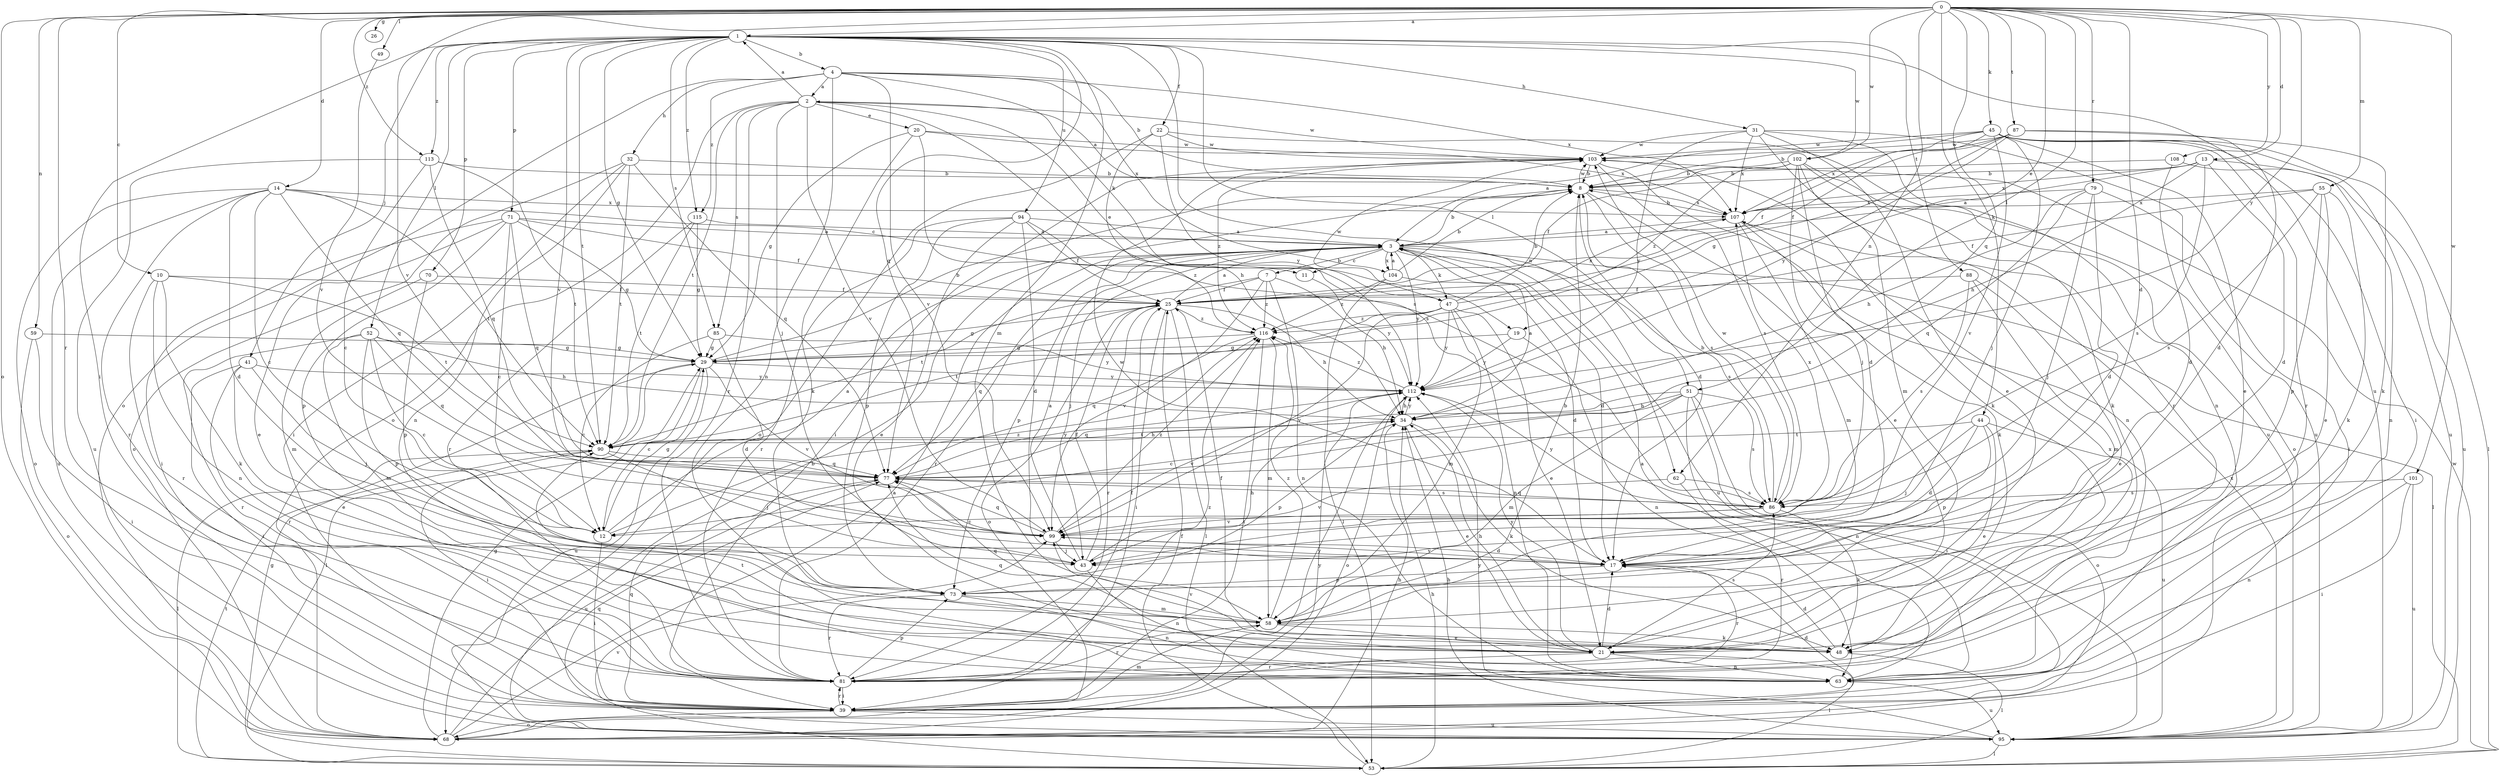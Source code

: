 strict digraph  {
0;
1;
2;
3;
4;
7;
8;
10;
11;
12;
13;
14;
17;
19;
20;
21;
22;
25;
26;
29;
31;
32;
34;
39;
41;
43;
44;
45;
47;
48;
49;
51;
52;
53;
55;
58;
59;
62;
63;
68;
70;
71;
73;
77;
79;
81;
85;
86;
87;
88;
90;
94;
95;
99;
101;
102;
103;
104;
107;
108;
112;
113;
115;
116;
0 -> 1  [label=a];
0 -> 10  [label=c];
0 -> 13  [label=d];
0 -> 14  [label=d];
0 -> 17  [label=d];
0 -> 19  [label=e];
0 -> 26  [label=g];
0 -> 44  [label=k];
0 -> 45  [label=k];
0 -> 49  [label=l];
0 -> 51  [label=l];
0 -> 55  [label=m];
0 -> 59  [label=n];
0 -> 62  [label=n];
0 -> 68  [label=o];
0 -> 77  [label=q];
0 -> 79  [label=r];
0 -> 81  [label=r];
0 -> 87  [label=t];
0 -> 99  [label=v];
0 -> 101  [label=w];
0 -> 102  [label=w];
0 -> 108  [label=y];
0 -> 112  [label=y];
0 -> 113  [label=z];
1 -> 4  [label=b];
1 -> 22  [label=f];
1 -> 29  [label=g];
1 -> 31  [label=h];
1 -> 39  [label=i];
1 -> 41  [label=j];
1 -> 51  [label=l];
1 -> 52  [label=l];
1 -> 58  [label=m];
1 -> 62  [label=n];
1 -> 70  [label=p];
1 -> 71  [label=p];
1 -> 77  [label=q];
1 -> 85  [label=s];
1 -> 88  [label=t];
1 -> 90  [label=t];
1 -> 94  [label=u];
1 -> 95  [label=u];
1 -> 99  [label=v];
1 -> 102  [label=w];
1 -> 113  [label=z];
1 -> 115  [label=z];
2 -> 1  [label=a];
2 -> 19  [label=e];
2 -> 20  [label=e];
2 -> 43  [label=j];
2 -> 68  [label=o];
2 -> 81  [label=r];
2 -> 85  [label=s];
2 -> 86  [label=s];
2 -> 90  [label=t];
2 -> 99  [label=v];
2 -> 103  [label=w];
3 -> 7  [label=b];
3 -> 8  [label=b];
3 -> 11  [label=c];
3 -> 17  [label=d];
3 -> 43  [label=j];
3 -> 47  [label=k];
3 -> 53  [label=l];
3 -> 73  [label=p];
3 -> 81  [label=r];
3 -> 86  [label=s];
3 -> 95  [label=u];
3 -> 104  [label=x];
3 -> 112  [label=y];
4 -> 2  [label=a];
4 -> 8  [label=b];
4 -> 32  [label=h];
4 -> 47  [label=k];
4 -> 63  [label=n];
4 -> 68  [label=o];
4 -> 99  [label=v];
4 -> 104  [label=x];
4 -> 107  [label=x];
4 -> 115  [label=z];
7 -> 25  [label=f];
7 -> 34  [label=h];
7 -> 63  [label=n];
7 -> 90  [label=t];
7 -> 99  [label=v];
7 -> 116  [label=z];
8 -> 2  [label=a];
8 -> 17  [label=d];
8 -> 21  [label=e];
8 -> 86  [label=s];
8 -> 103  [label=w];
8 -> 107  [label=x];
10 -> 25  [label=f];
10 -> 48  [label=k];
10 -> 63  [label=n];
10 -> 81  [label=r];
10 -> 90  [label=t];
11 -> 112  [label=y];
12 -> 3  [label=a];
12 -> 29  [label=g];
12 -> 39  [label=i];
12 -> 116  [label=z];
13 -> 3  [label=a];
13 -> 8  [label=b];
13 -> 17  [label=d];
13 -> 34  [label=h];
13 -> 63  [label=n];
13 -> 86  [label=s];
13 -> 107  [label=x];
14 -> 11  [label=c];
14 -> 12  [label=c];
14 -> 17  [label=d];
14 -> 68  [label=o];
14 -> 77  [label=q];
14 -> 81  [label=r];
14 -> 90  [label=t];
14 -> 95  [label=u];
14 -> 107  [label=x];
17 -> 73  [label=p];
17 -> 81  [label=r];
17 -> 99  [label=v];
17 -> 103  [label=w];
19 -> 29  [label=g];
19 -> 63  [label=n];
19 -> 112  [label=y];
20 -> 29  [label=g];
20 -> 48  [label=k];
20 -> 86  [label=s];
20 -> 103  [label=w];
20 -> 107  [label=x];
21 -> 17  [label=d];
21 -> 34  [label=h];
21 -> 53  [label=l];
21 -> 63  [label=n];
21 -> 77  [label=q];
21 -> 81  [label=r];
21 -> 86  [label=s];
21 -> 112  [label=y];
22 -> 34  [label=h];
22 -> 68  [label=o];
22 -> 95  [label=u];
22 -> 103  [label=w];
22 -> 112  [label=y];
25 -> 3  [label=a];
25 -> 29  [label=g];
25 -> 34  [label=h];
25 -> 39  [label=i];
25 -> 53  [label=l];
25 -> 68  [label=o];
25 -> 77  [label=q];
25 -> 81  [label=r];
25 -> 116  [label=z];
29 -> 8  [label=b];
29 -> 12  [label=c];
29 -> 53  [label=l];
29 -> 95  [label=u];
29 -> 99  [label=v];
29 -> 112  [label=y];
31 -> 21  [label=e];
31 -> 63  [label=n];
31 -> 81  [label=r];
31 -> 95  [label=u];
31 -> 103  [label=w];
31 -> 107  [label=x];
31 -> 112  [label=y];
32 -> 8  [label=b];
32 -> 39  [label=i];
32 -> 63  [label=n];
32 -> 68  [label=o];
32 -> 77  [label=q];
32 -> 90  [label=t];
34 -> 3  [label=a];
34 -> 21  [label=e];
34 -> 48  [label=k];
34 -> 73  [label=p];
34 -> 90  [label=t];
34 -> 112  [label=y];
39 -> 17  [label=d];
39 -> 58  [label=m];
39 -> 68  [label=o];
39 -> 77  [label=q];
39 -> 81  [label=r];
39 -> 95  [label=u];
39 -> 112  [label=y];
41 -> 21  [label=e];
41 -> 39  [label=i];
41 -> 43  [label=j];
41 -> 81  [label=r];
41 -> 112  [label=y];
43 -> 3  [label=a];
43 -> 25  [label=f];
43 -> 34  [label=h];
43 -> 63  [label=n];
44 -> 17  [label=d];
44 -> 21  [label=e];
44 -> 43  [label=j];
44 -> 73  [label=p];
44 -> 90  [label=t];
44 -> 95  [label=u];
45 -> 3  [label=a];
45 -> 8  [label=b];
45 -> 21  [label=e];
45 -> 25  [label=f];
45 -> 39  [label=i];
45 -> 43  [label=j];
45 -> 53  [label=l];
45 -> 81  [label=r];
45 -> 95  [label=u];
45 -> 99  [label=v];
45 -> 103  [label=w];
47 -> 8  [label=b];
47 -> 21  [label=e];
47 -> 58  [label=m];
47 -> 63  [label=n];
47 -> 90  [label=t];
47 -> 99  [label=v];
47 -> 103  [label=w];
47 -> 107  [label=x];
47 -> 112  [label=y];
47 -> 116  [label=z];
48 -> 17  [label=d];
48 -> 25  [label=f];
48 -> 53  [label=l];
48 -> 99  [label=v];
49 -> 99  [label=v];
51 -> 12  [label=c];
51 -> 34  [label=h];
51 -> 39  [label=i];
51 -> 58  [label=m];
51 -> 63  [label=n];
51 -> 68  [label=o];
51 -> 77  [label=q];
51 -> 86  [label=s];
52 -> 12  [label=c];
52 -> 29  [label=g];
52 -> 34  [label=h];
52 -> 58  [label=m];
52 -> 73  [label=p];
52 -> 77  [label=q];
52 -> 81  [label=r];
53 -> 25  [label=f];
53 -> 29  [label=g];
53 -> 34  [label=h];
53 -> 90  [label=t];
53 -> 99  [label=v];
53 -> 103  [label=w];
55 -> 21  [label=e];
55 -> 25  [label=f];
55 -> 48  [label=k];
55 -> 73  [label=p];
55 -> 86  [label=s];
55 -> 107  [label=x];
58 -> 8  [label=b];
58 -> 21  [label=e];
58 -> 48  [label=k];
58 -> 77  [label=q];
58 -> 81  [label=r];
58 -> 116  [label=z];
59 -> 29  [label=g];
59 -> 39  [label=i];
59 -> 68  [label=o];
62 -> 81  [label=r];
62 -> 86  [label=s];
62 -> 99  [label=v];
63 -> 3  [label=a];
63 -> 90  [label=t];
63 -> 95  [label=u];
68 -> 3  [label=a];
68 -> 8  [label=b];
68 -> 29  [label=g];
68 -> 34  [label=h];
68 -> 112  [label=y];
70 -> 25  [label=f];
70 -> 58  [label=m];
70 -> 73  [label=p];
71 -> 3  [label=a];
71 -> 12  [label=c];
71 -> 21  [label=e];
71 -> 25  [label=f];
71 -> 29  [label=g];
71 -> 39  [label=i];
71 -> 73  [label=p];
71 -> 77  [label=q];
73 -> 58  [label=m];
73 -> 63  [label=n];
73 -> 81  [label=r];
77 -> 86  [label=s];
77 -> 95  [label=u];
77 -> 112  [label=y];
79 -> 17  [label=d];
79 -> 34  [label=h];
79 -> 39  [label=i];
79 -> 43  [label=j];
79 -> 77  [label=q];
79 -> 107  [label=x];
81 -> 25  [label=f];
81 -> 39  [label=i];
81 -> 73  [label=p];
81 -> 107  [label=x];
81 -> 116  [label=z];
85 -> 12  [label=c];
85 -> 17  [label=d];
85 -> 29  [label=g];
85 -> 112  [label=y];
86 -> 8  [label=b];
86 -> 12  [label=c];
86 -> 48  [label=k];
86 -> 77  [label=q];
86 -> 99  [label=v];
86 -> 103  [label=w];
86 -> 107  [label=x];
86 -> 112  [label=y];
87 -> 17  [label=d];
87 -> 25  [label=f];
87 -> 29  [label=g];
87 -> 48  [label=k];
87 -> 103  [label=w];
87 -> 107  [label=x];
87 -> 112  [label=y];
88 -> 21  [label=e];
88 -> 25  [label=f];
88 -> 58  [label=m];
88 -> 86  [label=s];
90 -> 34  [label=h];
90 -> 39  [label=i];
90 -> 43  [label=j];
90 -> 53  [label=l];
90 -> 77  [label=q];
94 -> 3  [label=a];
94 -> 17  [label=d];
94 -> 21  [label=e];
94 -> 25  [label=f];
94 -> 73  [label=p];
94 -> 81  [label=r];
94 -> 116  [label=z];
95 -> 34  [label=h];
95 -> 53  [label=l];
95 -> 77  [label=q];
95 -> 107  [label=x];
95 -> 112  [label=y];
99 -> 17  [label=d];
99 -> 43  [label=j];
99 -> 77  [label=q];
99 -> 116  [label=z];
101 -> 39  [label=i];
101 -> 63  [label=n];
101 -> 86  [label=s];
101 -> 95  [label=u];
102 -> 8  [label=b];
102 -> 17  [label=d];
102 -> 25  [label=f];
102 -> 43  [label=j];
102 -> 48  [label=k];
102 -> 58  [label=m];
102 -> 68  [label=o];
102 -> 116  [label=z];
103 -> 8  [label=b];
103 -> 39  [label=i];
103 -> 48  [label=k];
103 -> 63  [label=n];
103 -> 86  [label=s];
103 -> 116  [label=z];
104 -> 3  [label=a];
104 -> 8  [label=b];
104 -> 17  [label=d];
104 -> 53  [label=l];
104 -> 116  [label=z];
107 -> 3  [label=a];
107 -> 8  [label=b];
107 -> 48  [label=k];
107 -> 58  [label=m];
108 -> 8  [label=b];
108 -> 17  [label=d];
108 -> 95  [label=u];
112 -> 34  [label=h];
112 -> 68  [label=o];
112 -> 99  [label=v];
112 -> 116  [label=z];
113 -> 8  [label=b];
113 -> 12  [label=c];
113 -> 77  [label=q];
113 -> 90  [label=t];
113 -> 95  [label=u];
115 -> 3  [label=a];
115 -> 29  [label=g];
115 -> 81  [label=r];
115 -> 90  [label=t];
116 -> 29  [label=g];
116 -> 39  [label=i];
116 -> 58  [label=m];
116 -> 77  [label=q];
}
